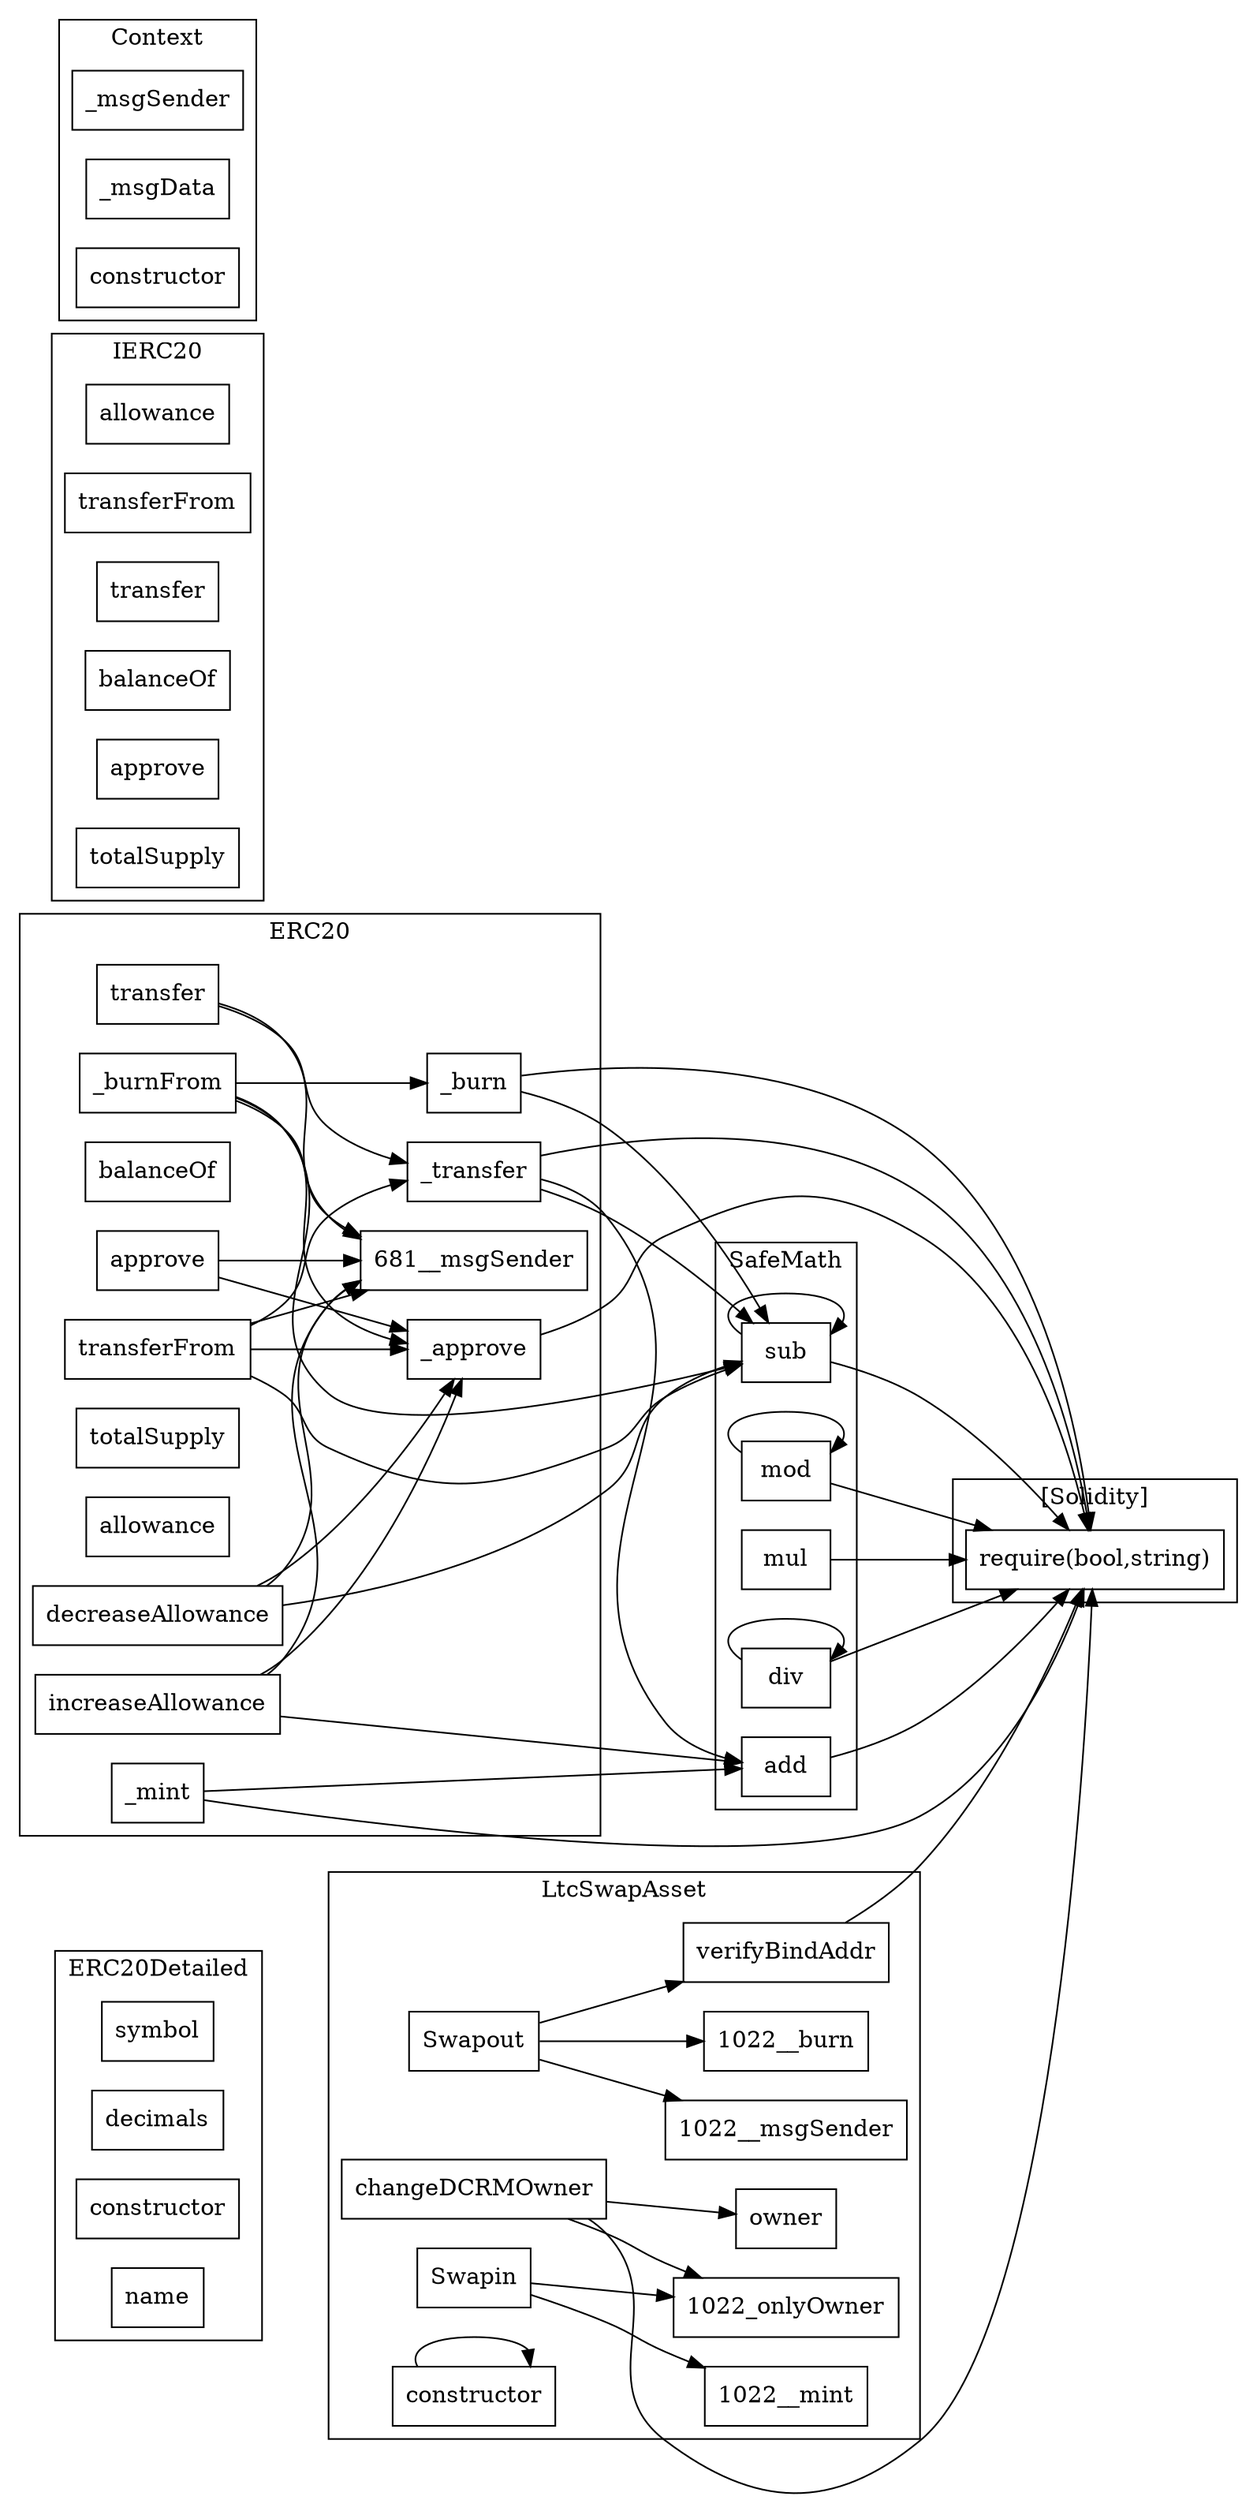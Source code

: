 strict digraph {
rankdir="LR"
node [shape=box]
subgraph cluster_737_ERC20Detailed {
label = "ERC20Detailed"
"737_symbol" [label="symbol"]
"737_decimals" [label="decimals"]
"737_constructor" [label="constructor"]
"737_name" [label="name"]
}subgraph cluster_681_ERC20 {
label = "ERC20"
"681__burn" [label="_burn"]
"681__transfer" [label="_transfer"]
"681_decreaseAllowance" [label="decreaseAllowance"]
"681_approve" [label="approve"]
"681_balanceOf" [label="balanceOf"]
"681__mint" [label="_mint"]
"681_increaseAllowance" [label="increaseAllowance"]
"681_totalSupply" [label="totalSupply"]
"681__approve" [label="_approve"]
"681_allowance" [label="allowance"]
"681_transfer" [label="transfer"]
"681__burnFrom" [label="_burnFrom"]
"681_transferFrom" [label="transferFrom"]
"681__burnFrom" -> "681__msgSender"
"681_increaseAllowance" -> "681__approve"
"681_decreaseAllowance" -> "681__msgSender"
"681_approve" -> "681__msgSender"
"681_approve" -> "681__approve"
"681_decreaseAllowance" -> "681__approve"
"681_transfer" -> "681__transfer"
"681__burnFrom" -> "681__approve"
"681_transferFrom" -> "681__approve"
"681_transfer" -> "681__msgSender"
"681_transferFrom" -> "681__transfer"
"681_transferFrom" -> "681__msgSender"
"681_increaseAllowance" -> "681__msgSender"
"681__burnFrom" -> "681__burn"
}subgraph cluster_280_SafeMath {
label = "SafeMath"
"280_sub" [label="sub"]
"280_mod" [label="mod"]
"280_mul" [label="mul"]
"280_div" [label="div"]
"280_add" [label="add"]
"280_div" -> "280_div"
"280_sub" -> "280_sub"
"280_mod" -> "280_mod"
}subgraph cluster_94_IERC20 {
label = "IERC20"
"94_allowance" [label="allowance"]
"94_transferFrom" [label="transferFrom"]
"94_transfer" [label="transfer"]
"94_balanceOf" [label="balanceOf"]
"94_approve" [label="approve"]
"94_totalSupply" [label="totalSupply"]
}subgraph cluster_26_Context {
label = "Context"
"26__msgSender" [label="_msgSender"]
"26__msgData" [label="_msgData"]
"26_constructor" [label="constructor"]
}subgraph cluster_1022_LtcSwapAsset {
label = "LtcSwapAsset"
"1022_changeDCRMOwner" [label="changeDCRMOwner"]
"1022_owner" [label="owner"]
"1022_Swapout" [label="Swapout"]
"1022_verifyBindAddr" [label="verifyBindAddr"]
"1022_Swapin" [label="Swapin"]
"1022_constructor" [label="constructor"]
"1022_Swapin" -> "1022_onlyOwner"
"1022_Swapout" -> "1022__msgSender"
"1022_Swapin" -> "1022__mint"
"1022_constructor" -> "1022_constructor"
"1022_Swapout" -> "1022__burn"
"1022_changeDCRMOwner" -> "1022_onlyOwner"
"1022_changeDCRMOwner" -> "1022_owner"
"1022_Swapout" -> "1022_verifyBindAddr"
}subgraph cluster_solidity {
label = "[Solidity]"
"require(bool,string)" 
"280_sub" -> "require(bool,string)"
"280_mul" -> "require(bool,string)"
"681__approve" -> "require(bool,string)"
"681__transfer" -> "require(bool,string)"
"280_add" -> "require(bool,string)"
"681__mint" -> "require(bool,string)"
"681__burn" -> "require(bool,string)"
"1022_changeDCRMOwner" -> "require(bool,string)"
"280_mod" -> "require(bool,string)"
"1022_verifyBindAddr" -> "require(bool,string)"
"280_div" -> "require(bool,string)"
}"681__burnFrom" -> "280_sub"
"681_transferFrom" -> "280_sub"
"681__transfer" -> "280_sub"
"681__burn" -> "280_sub"
"681_decreaseAllowance" -> "280_sub"
"681_increaseAllowance" -> "280_add"
"681__transfer" -> "280_add"
"681__mint" -> "280_add"
}